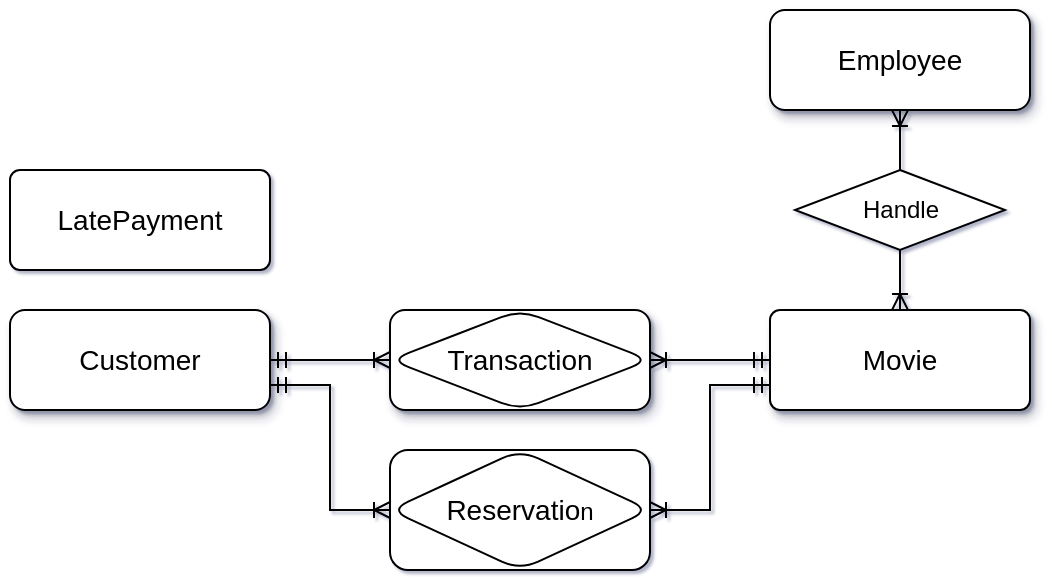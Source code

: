 <mxfile version="22.1.2" type="github">
  <diagram name="Page-1" id="WzHrJLc5DRaF-GkGW-xT">
    <mxGraphModel dx="794" dy="688" grid="1" gridSize="10" guides="1" tooltips="1" connect="1" arrows="1" fold="1" page="1" pageScale="1" pageWidth="850" pageHeight="1100" math="0" shadow="1">
      <root>
        <mxCell id="0" />
        <mxCell id="1" parent="0" />
        <mxCell id="BCNHIpplxCspctAXxtMK-1" value="&lt;font style=&quot;font-size: 14px;&quot;&gt;Transaction&lt;/font&gt;" style="shape=associativeEntity;whiteSpace=wrap;html=1;align=center;fillStyle=auto;shadow=1;rounded=1;gradientColor=none;strokeColor=default;" vertex="1" parent="1">
          <mxGeometry x="240" y="170" width="130" height="50" as="geometry" />
        </mxCell>
        <mxCell id="BCNHIpplxCspctAXxtMK-4" value="&lt;font style=&quot;font-size: 14px;&quot;&gt;Customer&lt;/font&gt;" style="whiteSpace=wrap;html=1;align=center;shadow=1;rounded=1;gradientColor=none;strokeColor=default;" vertex="1" parent="1">
          <mxGeometry x="50" y="170" width="130" height="50" as="geometry" />
        </mxCell>
        <mxCell id="BCNHIpplxCspctAXxtMK-5" value="&lt;font style=&quot;font-size: 14px;&quot;&gt;Employee&lt;/font&gt;" style="whiteSpace=wrap;html=1;align=center;shadow=1;rounded=1;gradientColor=none;strokeColor=default;" vertex="1" parent="1">
          <mxGeometry x="430" y="20" width="130" height="50" as="geometry" />
        </mxCell>
        <mxCell id="BCNHIpplxCspctAXxtMK-7" value="&lt;font style=&quot;font-size: 14px;&quot;&gt;Movie&lt;/font&gt;" style="rounded=1;arcSize=10;whiteSpace=wrap;html=1;align=center;shadow=1;gradientColor=none;strokeColor=default;" vertex="1" parent="1">
          <mxGeometry x="430" y="170" width="130" height="50" as="geometry" />
        </mxCell>
        <mxCell id="BCNHIpplxCspctAXxtMK-8" value="" style="edgeStyle=entityRelationEdgeStyle;fontSize=12;html=1;endArrow=ERoneToMany;startArrow=ERmandOne;rounded=0;sourcePerimeterSpacing=-5;entryX=1;entryY=0.5;entryDx=0;entryDy=0;exitX=0;exitY=0.5;exitDx=0;exitDy=0;" edge="1" parent="1" source="BCNHIpplxCspctAXxtMK-7" target="BCNHIpplxCspctAXxtMK-1">
          <mxGeometry width="100" height="100" relative="1" as="geometry">
            <mxPoint x="720" y="240" as="sourcePoint" />
            <mxPoint x="160" y="420" as="targetPoint" />
          </mxGeometry>
        </mxCell>
        <mxCell id="BCNHIpplxCspctAXxtMK-9" value="" style="edgeStyle=entityRelationEdgeStyle;fontSize=12;html=1;endArrow=ERoneToMany;startArrow=ERmandOne;rounded=0;sourcePerimeterSpacing=-5;entryX=0;entryY=0.5;entryDx=0;entryDy=0;exitX=1;exitY=0.5;exitDx=0;exitDy=0;" edge="1" parent="1" source="BCNHIpplxCspctAXxtMK-4" target="BCNHIpplxCspctAXxtMK-1">
          <mxGeometry width="100" height="100" relative="1" as="geometry">
            <mxPoint x="270" y="260" as="sourcePoint" />
            <mxPoint x="200" y="260" as="targetPoint" />
          </mxGeometry>
        </mxCell>
        <mxCell id="BCNHIpplxCspctAXxtMK-10" value="Handle" style="shape=rhombus;perimeter=rhombusPerimeter;whiteSpace=wrap;html=1;align=center;" vertex="1" parent="1">
          <mxGeometry x="442.5" y="100" width="105" height="40" as="geometry" />
        </mxCell>
        <mxCell id="BCNHIpplxCspctAXxtMK-11" value="" style="fontSize=12;html=1;endArrow=ERoneToMany;rounded=0;exitX=0.5;exitY=0;exitDx=0;exitDy=0;entryX=0.5;entryY=1;entryDx=0;entryDy=0;" edge="1" parent="1" source="BCNHIpplxCspctAXxtMK-10" target="BCNHIpplxCspctAXxtMK-5">
          <mxGeometry width="100" height="100" relative="1" as="geometry">
            <mxPoint x="499.5" y="69.5" as="sourcePoint" />
            <mxPoint x="505" y="40" as="targetPoint" />
          </mxGeometry>
        </mxCell>
        <mxCell id="BCNHIpplxCspctAXxtMK-15" value="" style="fontSize=12;html=1;endArrow=ERoneToMany;rounded=0;exitX=0.5;exitY=1;exitDx=0;exitDy=0;entryX=0.5;entryY=0;entryDx=0;entryDy=0;" edge="1" parent="1" source="BCNHIpplxCspctAXxtMK-10" target="BCNHIpplxCspctAXxtMK-7">
          <mxGeometry width="100" height="100" relative="1" as="geometry">
            <mxPoint x="504.5" y="150" as="sourcePoint" />
            <mxPoint x="505" y="110" as="targetPoint" />
            <Array as="points" />
          </mxGeometry>
        </mxCell>
        <mxCell id="BCNHIpplxCspctAXxtMK-16" value="&lt;font style=&quot;font-size: 14px;&quot;&gt;Reservatio&lt;/font&gt;n" style="shape=associativeEntity;whiteSpace=wrap;html=1;align=center;rounded=1;" vertex="1" parent="1">
          <mxGeometry x="240" y="240" width="130" height="60" as="geometry" />
        </mxCell>
        <mxCell id="BCNHIpplxCspctAXxtMK-18" value="" style="edgeStyle=entityRelationEdgeStyle;fontSize=12;html=1;endArrow=ERoneToMany;startArrow=ERmandOne;rounded=0;sourcePerimeterSpacing=-5;entryX=0;entryY=0.5;entryDx=0;entryDy=0;exitX=1;exitY=0.75;exitDx=0;exitDy=0;" edge="1" parent="1" source="BCNHIpplxCspctAXxtMK-4" target="BCNHIpplxCspctAXxtMK-16">
          <mxGeometry width="100" height="100" relative="1" as="geometry">
            <mxPoint x="150" y="240" as="sourcePoint" />
            <mxPoint x="215" y="327" as="targetPoint" />
            <Array as="points">
              <mxPoint x="165" y="352" />
            </Array>
          </mxGeometry>
        </mxCell>
        <mxCell id="BCNHIpplxCspctAXxtMK-21" value="" style="edgeStyle=entityRelationEdgeStyle;fontSize=12;html=1;endArrow=ERoneToMany;startArrow=ERmandOne;rounded=0;sourcePerimeterSpacing=-5;entryX=1;entryY=0.5;entryDx=0;entryDy=0;exitX=0;exitY=0.75;exitDx=0;exitDy=0;" edge="1" parent="1" source="BCNHIpplxCspctAXxtMK-7" target="BCNHIpplxCspctAXxtMK-16">
          <mxGeometry width="100" height="100" relative="1" as="geometry">
            <mxPoint x="380" y="230" as="sourcePoint" />
            <mxPoint x="440" y="292" as="targetPoint" />
            <Array as="points">
              <mxPoint x="365" y="374" />
            </Array>
          </mxGeometry>
        </mxCell>
        <mxCell id="BCNHIpplxCspctAXxtMK-23" value="&lt;font style=&quot;font-size: 14px;&quot;&gt;LatePayment&lt;/font&gt;" style="rounded=1;arcSize=10;whiteSpace=wrap;html=1;align=center;" vertex="1" parent="1">
          <mxGeometry x="50" y="100" width="130" height="50" as="geometry" />
        </mxCell>
      </root>
    </mxGraphModel>
  </diagram>
</mxfile>
